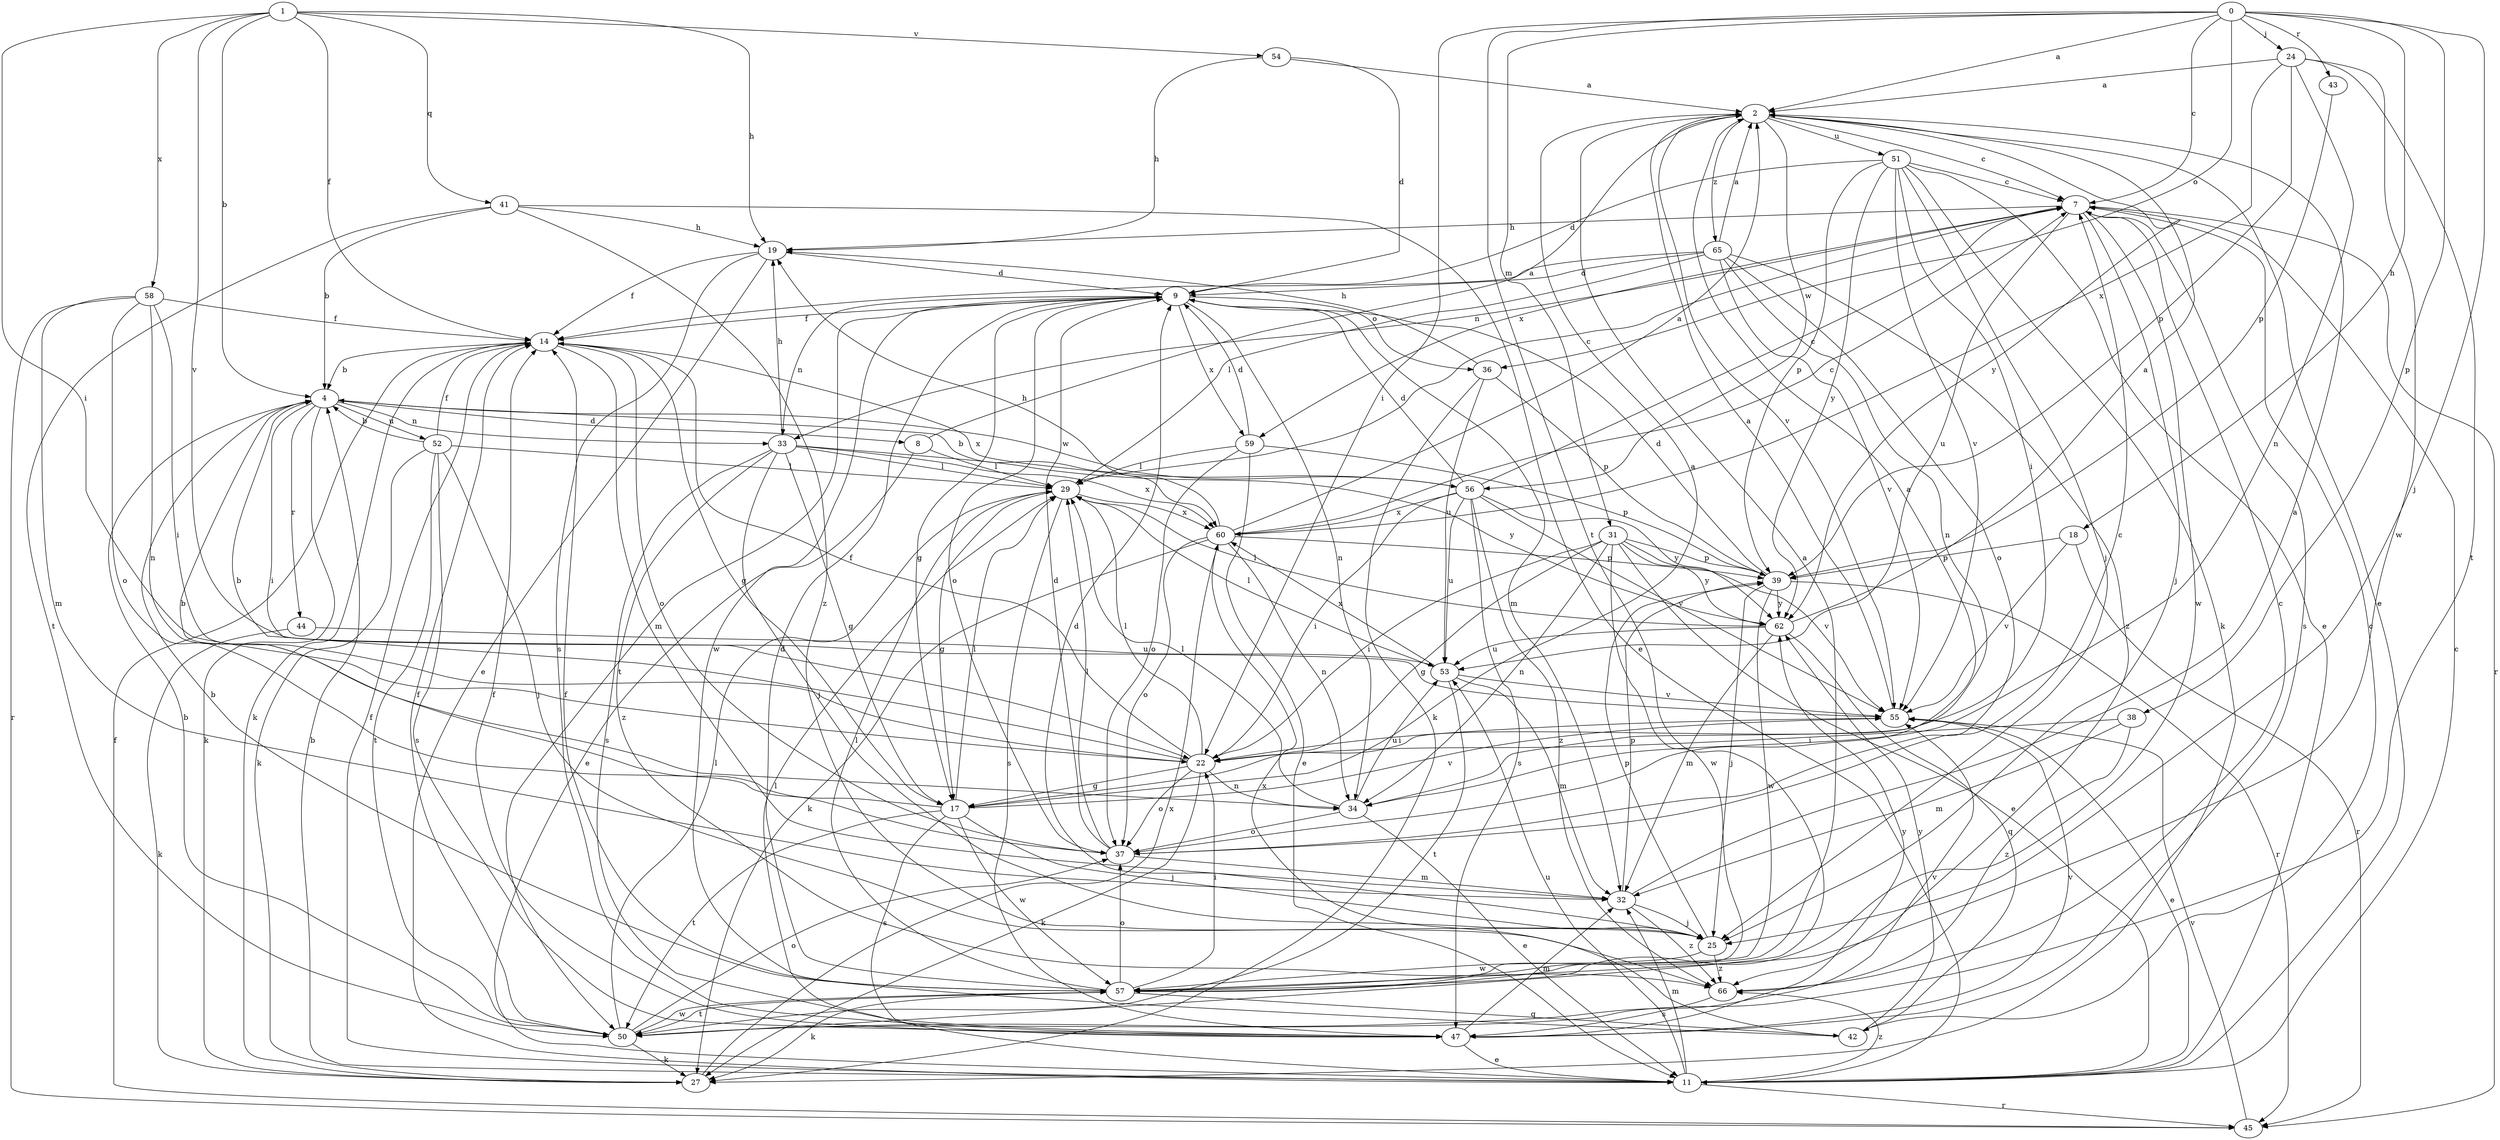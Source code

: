 strict digraph  {
0;
1;
2;
4;
7;
8;
9;
11;
14;
17;
18;
19;
22;
24;
25;
27;
29;
31;
32;
33;
34;
36;
37;
38;
39;
41;
42;
43;
44;
45;
47;
50;
51;
52;
53;
54;
55;
56;
57;
58;
59;
60;
62;
65;
66;
0 -> 2  [label=a];
0 -> 7  [label=c];
0 -> 18  [label=h];
0 -> 22  [label=i];
0 -> 24  [label=j];
0 -> 25  [label=j];
0 -> 31  [label=m];
0 -> 36  [label=o];
0 -> 38  [label=p];
0 -> 43  [label=r];
0 -> 50  [label=t];
1 -> 4  [label=b];
1 -> 14  [label=f];
1 -> 19  [label=h];
1 -> 22  [label=i];
1 -> 41  [label=q];
1 -> 54  [label=v];
1 -> 55  [label=v];
1 -> 58  [label=x];
2 -> 7  [label=c];
2 -> 11  [label=e];
2 -> 51  [label=u];
2 -> 55  [label=v];
2 -> 56  [label=w];
2 -> 62  [label=y];
2 -> 65  [label=z];
4 -> 8  [label=d];
4 -> 22  [label=i];
4 -> 27  [label=k];
4 -> 33  [label=n];
4 -> 44  [label=r];
4 -> 52  [label=u];
4 -> 56  [label=w];
7 -> 19  [label=h];
7 -> 25  [label=j];
7 -> 33  [label=n];
7 -> 45  [label=r];
7 -> 47  [label=s];
7 -> 53  [label=u];
7 -> 57  [label=w];
7 -> 59  [label=x];
8 -> 2  [label=a];
8 -> 11  [label=e];
8 -> 29  [label=l];
9 -> 14  [label=f];
9 -> 17  [label=g];
9 -> 32  [label=m];
9 -> 33  [label=n];
9 -> 34  [label=n];
9 -> 36  [label=o];
9 -> 37  [label=o];
9 -> 50  [label=t];
9 -> 57  [label=w];
9 -> 59  [label=x];
11 -> 4  [label=b];
11 -> 7  [label=c];
11 -> 14  [label=f];
11 -> 29  [label=l];
11 -> 32  [label=m];
11 -> 45  [label=r];
11 -> 53  [label=u];
11 -> 66  [label=z];
14 -> 4  [label=b];
14 -> 17  [label=g];
14 -> 27  [label=k];
14 -> 32  [label=m];
14 -> 37  [label=o];
14 -> 60  [label=x];
17 -> 2  [label=a];
17 -> 4  [label=b];
17 -> 25  [label=j];
17 -> 29  [label=l];
17 -> 47  [label=s];
17 -> 50  [label=t];
17 -> 55  [label=v];
17 -> 57  [label=w];
18 -> 39  [label=p];
18 -> 45  [label=r];
18 -> 55  [label=v];
19 -> 9  [label=d];
19 -> 11  [label=e];
19 -> 14  [label=f];
19 -> 47  [label=s];
22 -> 4  [label=b];
22 -> 14  [label=f];
22 -> 17  [label=g];
22 -> 27  [label=k];
22 -> 29  [label=l];
22 -> 34  [label=n];
22 -> 37  [label=o];
24 -> 2  [label=a];
24 -> 34  [label=n];
24 -> 39  [label=p];
24 -> 50  [label=t];
24 -> 57  [label=w];
24 -> 60  [label=x];
25 -> 9  [label=d];
25 -> 39  [label=p];
25 -> 57  [label=w];
25 -> 66  [label=z];
27 -> 60  [label=x];
29 -> 7  [label=c];
29 -> 17  [label=g];
29 -> 47  [label=s];
29 -> 60  [label=x];
31 -> 11  [label=e];
31 -> 17  [label=g];
31 -> 22  [label=i];
31 -> 34  [label=n];
31 -> 39  [label=p];
31 -> 55  [label=v];
31 -> 57  [label=w];
31 -> 62  [label=y];
32 -> 2  [label=a];
32 -> 25  [label=j];
32 -> 39  [label=p];
32 -> 66  [label=z];
33 -> 17  [label=g];
33 -> 19  [label=h];
33 -> 25  [label=j];
33 -> 29  [label=l];
33 -> 47  [label=s];
33 -> 60  [label=x];
33 -> 62  [label=y];
33 -> 66  [label=z];
34 -> 11  [label=e];
34 -> 29  [label=l];
34 -> 37  [label=o];
34 -> 53  [label=u];
36 -> 19  [label=h];
36 -> 27  [label=k];
36 -> 39  [label=p];
36 -> 53  [label=u];
37 -> 2  [label=a];
37 -> 7  [label=c];
37 -> 9  [label=d];
37 -> 29  [label=l];
37 -> 32  [label=m];
38 -> 22  [label=i];
38 -> 32  [label=m];
38 -> 66  [label=z];
39 -> 9  [label=d];
39 -> 25  [label=j];
39 -> 45  [label=r];
39 -> 57  [label=w];
39 -> 62  [label=y];
41 -> 4  [label=b];
41 -> 11  [label=e];
41 -> 19  [label=h];
41 -> 50  [label=t];
41 -> 66  [label=z];
42 -> 7  [label=c];
42 -> 14  [label=f];
42 -> 60  [label=x];
42 -> 62  [label=y];
43 -> 39  [label=p];
44 -> 27  [label=k];
44 -> 53  [label=u];
45 -> 14  [label=f];
45 -> 55  [label=v];
47 -> 11  [label=e];
47 -> 14  [label=f];
47 -> 32  [label=m];
47 -> 55  [label=v];
47 -> 62  [label=y];
50 -> 4  [label=b];
50 -> 14  [label=f];
50 -> 27  [label=k];
50 -> 29  [label=l];
50 -> 37  [label=o];
50 -> 55  [label=v];
50 -> 57  [label=w];
51 -> 7  [label=c];
51 -> 9  [label=d];
51 -> 11  [label=e];
51 -> 22  [label=i];
51 -> 25  [label=j];
51 -> 27  [label=k];
51 -> 39  [label=p];
51 -> 55  [label=v];
51 -> 62  [label=y];
52 -> 4  [label=b];
52 -> 14  [label=f];
52 -> 25  [label=j];
52 -> 27  [label=k];
52 -> 29  [label=l];
52 -> 47  [label=s];
52 -> 50  [label=t];
53 -> 29  [label=l];
53 -> 32  [label=m];
53 -> 50  [label=t];
53 -> 55  [label=v];
53 -> 60  [label=x];
54 -> 2  [label=a];
54 -> 9  [label=d];
54 -> 19  [label=h];
55 -> 2  [label=a];
55 -> 11  [label=e];
55 -> 22  [label=i];
56 -> 4  [label=b];
56 -> 7  [label=c];
56 -> 9  [label=d];
56 -> 22  [label=i];
56 -> 47  [label=s];
56 -> 53  [label=u];
56 -> 55  [label=v];
56 -> 60  [label=x];
56 -> 62  [label=y];
56 -> 66  [label=z];
57 -> 2  [label=a];
57 -> 4  [label=b];
57 -> 9  [label=d];
57 -> 22  [label=i];
57 -> 27  [label=k];
57 -> 29  [label=l];
57 -> 37  [label=o];
57 -> 42  [label=q];
57 -> 50  [label=t];
58 -> 14  [label=f];
58 -> 22  [label=i];
58 -> 32  [label=m];
58 -> 34  [label=n];
58 -> 37  [label=o];
58 -> 45  [label=r];
59 -> 9  [label=d];
59 -> 11  [label=e];
59 -> 29  [label=l];
59 -> 37  [label=o];
59 -> 39  [label=p];
60 -> 2  [label=a];
60 -> 7  [label=c];
60 -> 19  [label=h];
60 -> 27  [label=k];
60 -> 34  [label=n];
60 -> 37  [label=o];
60 -> 39  [label=p];
62 -> 2  [label=a];
62 -> 29  [label=l];
62 -> 32  [label=m];
62 -> 42  [label=q];
62 -> 53  [label=u];
65 -> 2  [label=a];
65 -> 9  [label=d];
65 -> 14  [label=f];
65 -> 29  [label=l];
65 -> 34  [label=n];
65 -> 37  [label=o];
65 -> 55  [label=v];
65 -> 66  [label=z];
66 -> 7  [label=c];
66 -> 47  [label=s];
}
